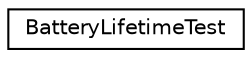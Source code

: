 digraph "Graphical Class Hierarchy"
{
 // LATEX_PDF_SIZE
  edge [fontname="Helvetica",fontsize="10",labelfontname="Helvetica",labelfontsize="10"];
  node [fontname="Helvetica",fontsize="10",shape=record];
  rankdir="LR";
  Node0 [label="BatteryLifetimeTest",height=0.2,width=0.4,color="black", fillcolor="white", style="filled",URL="$class_battery_lifetime_test.html",tooltip="This example was originally devised as a test, then it was converted to an example."];
}

